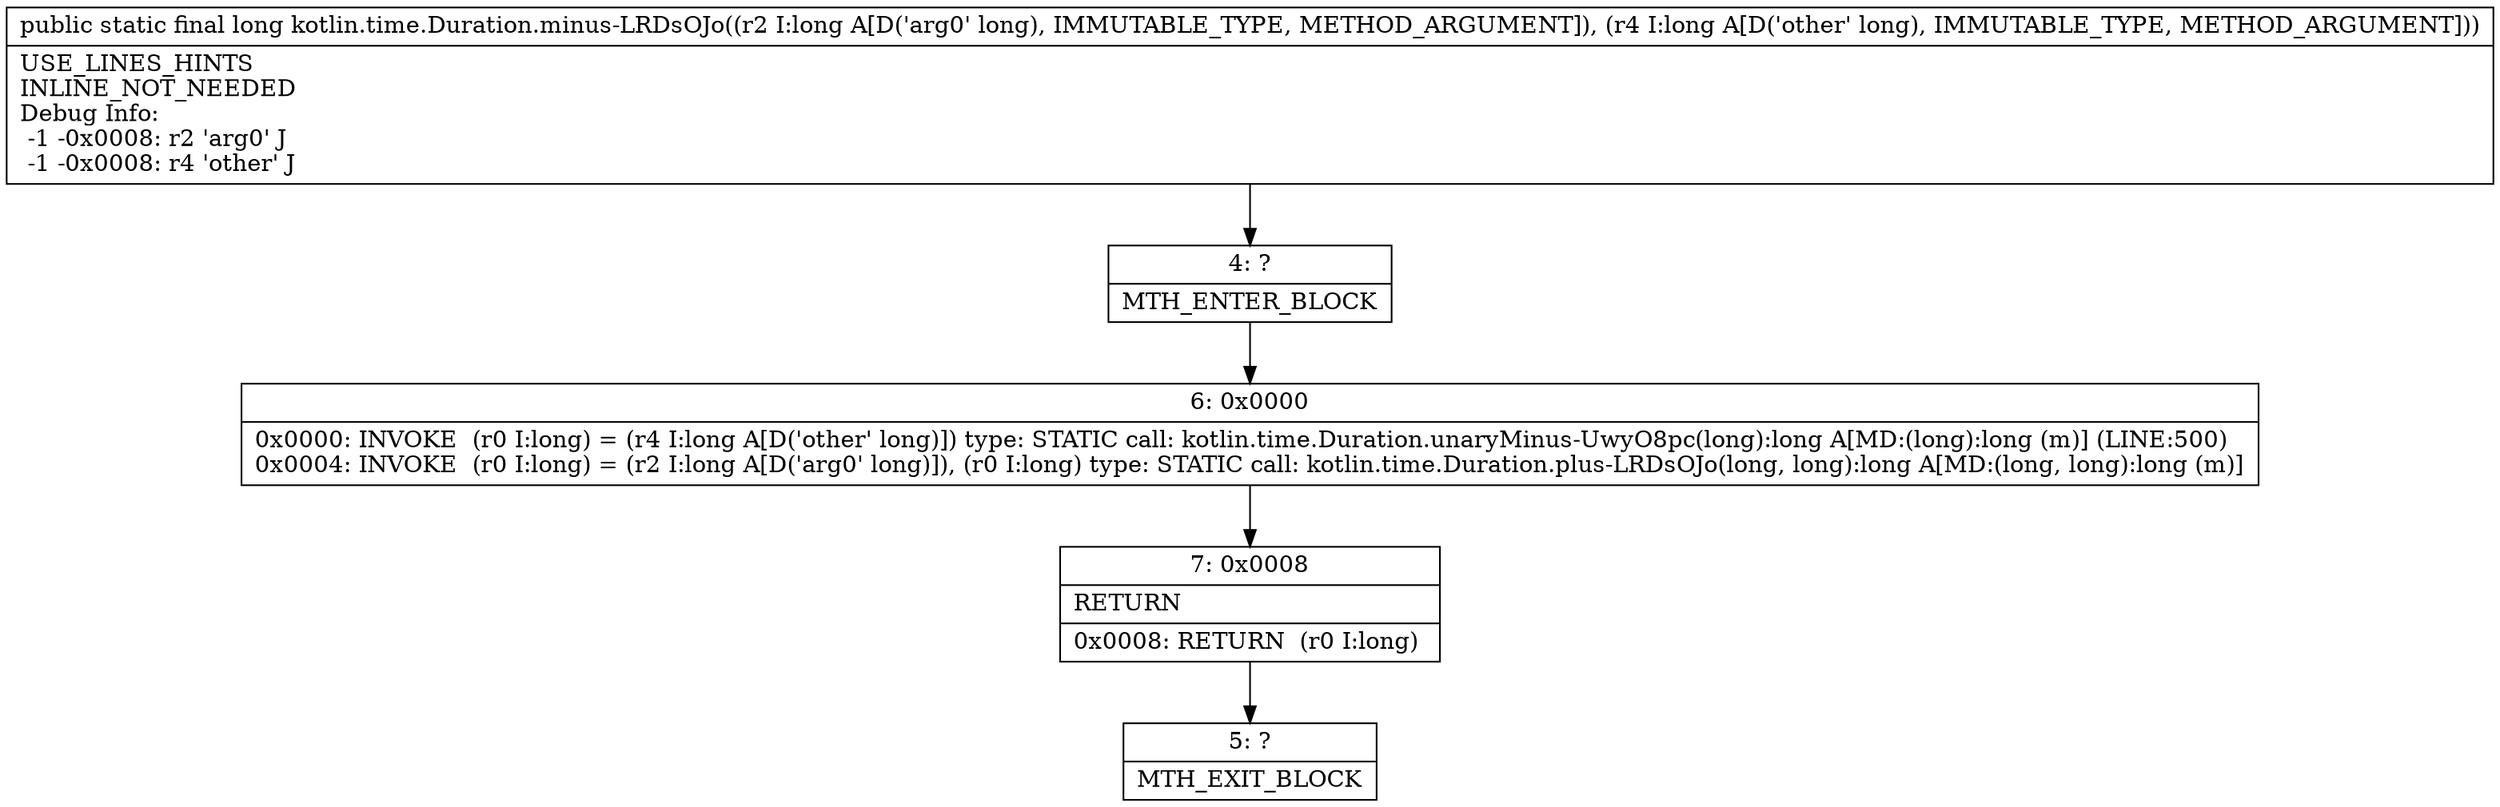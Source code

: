 digraph "CFG forkotlin.time.Duration.minus\-LRDsOJo(JJ)J" {
Node_4 [shape=record,label="{4\:\ ?|MTH_ENTER_BLOCK\l}"];
Node_6 [shape=record,label="{6\:\ 0x0000|0x0000: INVOKE  (r0 I:long) = (r4 I:long A[D('other' long)]) type: STATIC call: kotlin.time.Duration.unaryMinus\-UwyO8pc(long):long A[MD:(long):long (m)] (LINE:500)\l0x0004: INVOKE  (r0 I:long) = (r2 I:long A[D('arg0' long)]), (r0 I:long) type: STATIC call: kotlin.time.Duration.plus\-LRDsOJo(long, long):long A[MD:(long, long):long (m)]\l}"];
Node_7 [shape=record,label="{7\:\ 0x0008|RETURN\l|0x0008: RETURN  (r0 I:long) \l}"];
Node_5 [shape=record,label="{5\:\ ?|MTH_EXIT_BLOCK\l}"];
MethodNode[shape=record,label="{public static final long kotlin.time.Duration.minus\-LRDsOJo((r2 I:long A[D('arg0' long), IMMUTABLE_TYPE, METHOD_ARGUMENT]), (r4 I:long A[D('other' long), IMMUTABLE_TYPE, METHOD_ARGUMENT]))  | USE_LINES_HINTS\lINLINE_NOT_NEEDED\lDebug Info:\l  \-1 \-0x0008: r2 'arg0' J\l  \-1 \-0x0008: r4 'other' J\l}"];
MethodNode -> Node_4;Node_4 -> Node_6;
Node_6 -> Node_7;
Node_7 -> Node_5;
}

